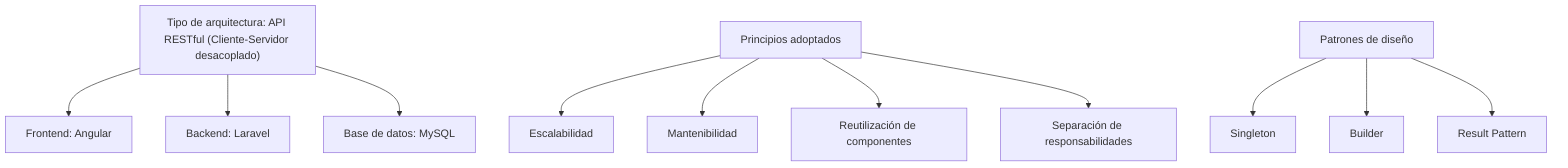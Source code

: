 flowchart TD
  
  B["Tipo de arquitectura: API RESTful (Cliente-Servidor desacoplado)"]
  B --> B1["Frontend: Angular"]
  B --> B2["Backend: Laravel"]
  B --> B3["Base de datos: MySQL"]
  
  C["Principios adoptados"]
  C --> C1["Escalabilidad"]
  C --> C2["Mantenibilidad"]
  C --> C3["Reutilización de componentes"]
  C --> C4["Separación de responsabilidades"]
  
  D["Patrones de diseño"]
  D --> D1["Singleton"]
  D --> D2["Builder"]
  D --> D3["Result Pattern"]
